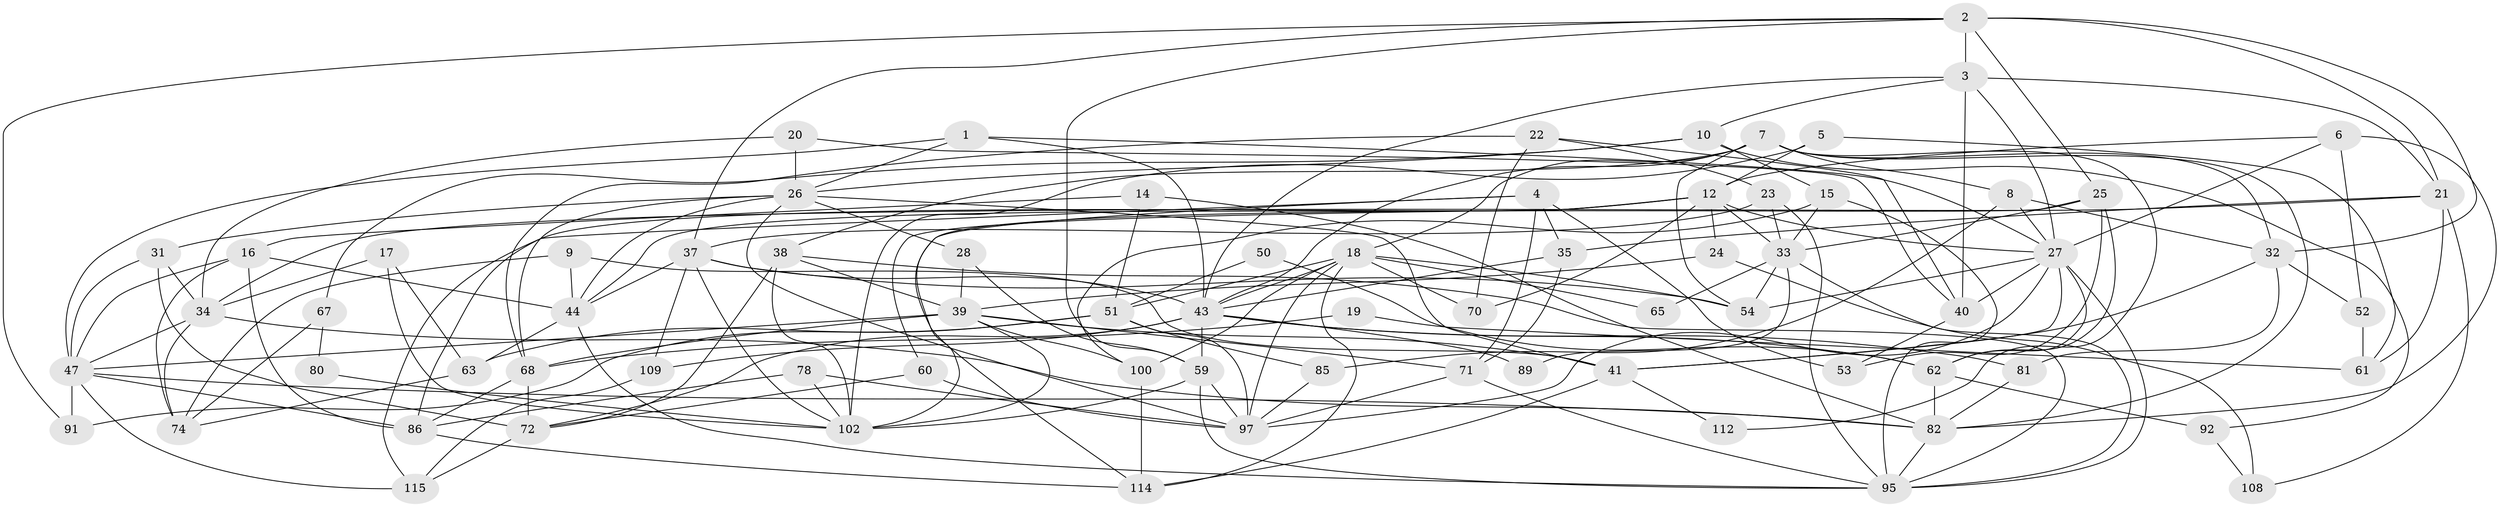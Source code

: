 // Generated by graph-tools (version 1.1) at 2025/52/02/27/25 19:52:06]
// undirected, 74 vertices, 188 edges
graph export_dot {
graph [start="1"]
  node [color=gray90,style=filled];
  1 [super="+79"];
  2 [super="+64"];
  3 [super="+73"];
  4 [super="+11"];
  5;
  6 [super="+13"];
  7 [super="+66"];
  8 [super="+49"];
  9;
  10;
  12 [super="+105"];
  14;
  15 [super="+36"];
  16;
  17;
  18 [super="+75"];
  19;
  20 [super="+96"];
  21 [super="+29"];
  22 [super="+76"];
  23;
  24;
  25 [super="+30"];
  26 [super="+56"];
  27 [super="+111"];
  28;
  31;
  32 [super="+48"];
  33 [super="+98"];
  34 [super="+77"];
  35;
  37 [super="+55"];
  38 [super="+107"];
  39 [super="+42"];
  40;
  41 [super="+45"];
  43 [super="+46"];
  44 [super="+84"];
  47 [super="+57"];
  50;
  51 [super="+94"];
  52;
  53;
  54 [super="+58"];
  59 [super="+88"];
  60 [super="+69"];
  61 [super="+87"];
  62 [super="+103"];
  63;
  65;
  67;
  68 [super="+93"];
  70;
  71 [super="+83"];
  72 [super="+99"];
  74 [super="+90"];
  78;
  80;
  81;
  82 [super="+101"];
  85;
  86 [super="+104"];
  89;
  91;
  92;
  95 [super="+113"];
  97 [super="+110"];
  100;
  102 [super="+106"];
  108;
  109;
  112;
  114;
  115;
  1 -- 47;
  1 -- 43;
  1 -- 26;
  1 -- 27;
  2 -- 32;
  2 -- 37;
  2 -- 59;
  2 -- 3;
  2 -- 21;
  2 -- 25;
  2 -- 91;
  3 -- 40;
  3 -- 43;
  3 -- 27;
  3 -- 10;
  3 -- 21;
  4 -- 71;
  4 -- 86;
  4 -- 114;
  4 -- 35;
  4 -- 53;
  5 -- 61;
  5 -- 102;
  5 -- 12;
  6 -- 27;
  6 -- 52;
  6 -- 82;
  6 -- 12;
  7 -- 8;
  7 -- 32;
  7 -- 112;
  7 -- 18;
  7 -- 82;
  7 -- 38;
  7 -- 54;
  7 -- 43;
  8 -- 85;
  8 -- 32;
  8 -- 27;
  9 -- 41;
  9 -- 74;
  9 -- 44;
  10 -- 15;
  10 -- 26;
  10 -- 67;
  10 -- 92;
  12 -- 27;
  12 -- 115;
  12 -- 24;
  12 -- 60;
  12 -- 70;
  12 -- 44;
  12 -- 33;
  14 -- 82;
  14 -- 16;
  14 -- 51;
  15 -- 95;
  15 -- 100;
  15 -- 33;
  16 -- 44;
  16 -- 47;
  16 -- 74;
  16 -- 86;
  17 -- 63;
  17 -- 102;
  17 -- 34;
  18 -- 100;
  18 -- 114;
  18 -- 65;
  18 -- 70;
  18 -- 43;
  18 -- 54;
  18 -- 51;
  18 -- 97;
  19 -- 68;
  19 -- 61;
  20 -- 26;
  20 -- 34;
  20 -- 40;
  21 -- 35;
  21 -- 108;
  21 -- 34;
  21 -- 61;
  22 -- 23;
  22 -- 70;
  22 -- 40;
  22 -- 68;
  23 -- 95;
  23 -- 33;
  23 -- 37;
  24 -- 108;
  24 -- 39;
  25 -- 102;
  25 -- 53;
  25 -- 33;
  25 -- 62;
  26 -- 31;
  26 -- 44;
  26 -- 97;
  26 -- 68;
  26 -- 41;
  26 -- 28;
  27 -- 40;
  27 -- 54;
  27 -- 97;
  27 -- 41;
  27 -- 62;
  27 -- 95;
  28 -- 39;
  28 -- 59;
  31 -- 72;
  31 -- 47;
  31 -- 34;
  32 -- 52;
  32 -- 81 [weight=2];
  32 -- 41;
  33 -- 65;
  33 -- 89;
  33 -- 54;
  33 -- 95;
  34 -- 82;
  34 -- 47;
  34 -- 74;
  35 -- 71;
  35 -- 43;
  37 -- 54;
  37 -- 109;
  37 -- 43;
  37 -- 102;
  37 -- 44;
  38 -- 39;
  38 -- 95;
  38 -- 72;
  38 -- 102;
  39 -- 100;
  39 -- 102;
  39 -- 71;
  39 -- 47;
  39 -- 68;
  39 -- 41;
  40 -- 53;
  41 -- 112;
  41 -- 114;
  43 -- 81;
  43 -- 109;
  43 -- 89;
  43 -- 59;
  43 -- 72;
  43 -- 62;
  44 -- 63;
  44 -- 95;
  47 -- 82;
  47 -- 115;
  47 -- 86;
  47 -- 91;
  50 -- 51;
  50 -- 62;
  51 -- 91;
  51 -- 63;
  51 -- 97;
  51 -- 85;
  52 -- 61;
  59 -- 97;
  59 -- 102;
  59 -- 95;
  60 -- 72;
  60 -- 97;
  62 -- 92;
  62 -- 82;
  63 -- 74;
  67 -- 74;
  67 -- 80;
  68 -- 72;
  68 -- 86;
  71 -- 95;
  71 -- 97;
  72 -- 115;
  78 -- 97;
  78 -- 86;
  78 -- 102;
  80 -- 102;
  81 -- 82;
  82 -- 95;
  85 -- 97;
  86 -- 114;
  92 -- 108;
  100 -- 114;
  109 -- 115;
}
